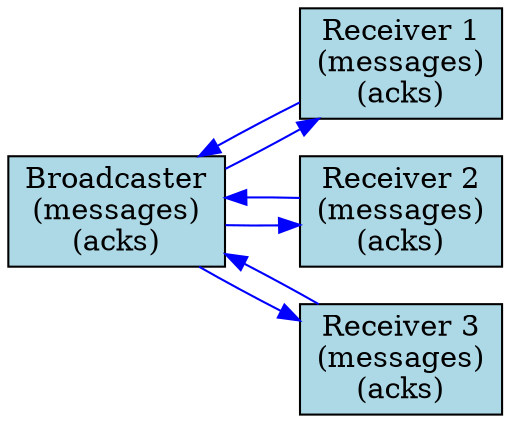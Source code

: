 digraph G { rankdir=LR; node [shape=box, style=filled, fillcolor=lightblue]; edge [color=blue]; broadcaster [label="Broadcaster
(messages)
(acks)"]; receiver1 [label="Receiver 1
(messages)
(acks)"]; receiver2 [label="Receiver 2
(messages)
(acks)"]; receiver3 [label="Receiver 3
(messages)
(acks)"]; broadcaster -> receiver1; broadcaster -> receiver2; broadcaster -> receiver3; receiver1 -> broadcaster; receiver2 -> broadcaster; receiver3 -> broadcaster; }
